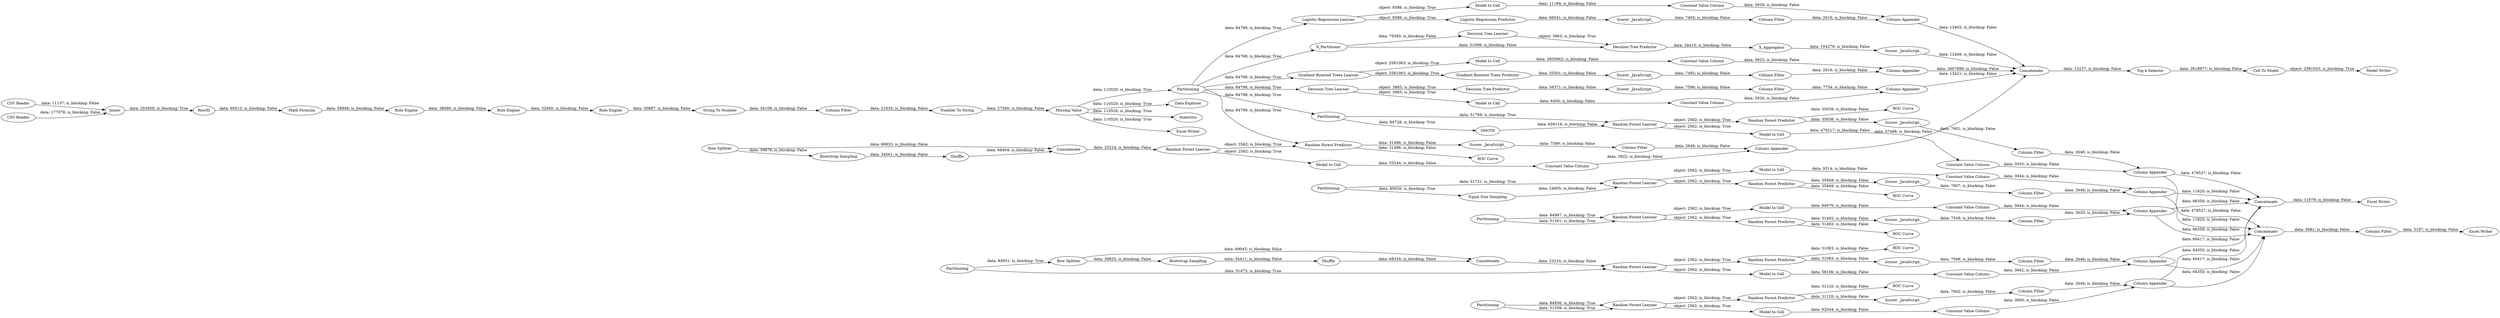 digraph {
	"4495721683509638667_705" [label="Column Filter"]
	"2206184487343888290_2" [label="Random Forest Predictor"]
	"1483853383622001634_5" [label="Scorer _JavaScript_"]
	"7724518090439270941_803" [label="Decision Tree Learner"]
	"-1954402916328432326_16" [label="Decision Tree Learner"]
	"-3384942179569814815_716" [label="Column Filter"]
	"-6788795181484956654_2" [label="Random Forest Predictor"]
	"3070698666416679313_805" [label="Excel Writer"]
	"-8066415478211274435_21" [label="Number To String"]
	"-8066415478211274435_7" [label="Math Formula"]
	"4495721683509638667_757" [label="Column Appender"]
	"-1954402916328432326_2" [label=X_Partitioner]
	"-8066415478211274435_8" [label=RowID]
	"-3384942179569814815_719" [label="Column Appender"]
	"-3384942179569814815_715" [label="Constant Value Column"]
	"-6788795181484956654_5" [label="Scorer _JavaScript_"]
	"2206184487343888290_1" [label="Random Forest Learner"]
	"4495721683509638667_5" [label="Scorer _JavaScript_"]
	"-7348890177599016207_4" [label="ROC Curve"]
	"-6788795181484956654_706" [label="Constant Value Column"]
	"2206184487343888290_4" [label="ROC Curve"]
	"2206184487343888290_757" [label="Column Appender"]
	"4495721683509638667_793" [label="Bootstrap Sampling"]
	"1483853383622001634_4" [label="ROC Curve"]
	"-1954402916328432326_805" [label="Scorer _JavaScript_"]
	"-8066415478211274435_15" [label=Partitioning]
	"-1954402916328432326_1" [label=X_Aggregator]
	"7724518090439270941_804" [label="Decision Tree Predictor"]
	"4495721683509638667_2" [label="Random Forest Predictor"]
	"1158077989996660039_757" [label="Column Appender"]
	"-7348890177599016207_2" [label="Random Forest Predictor"]
	"7724518090439270941_718" [label="Model to Cell"]
	"3070698666416679313_786" [label=Partitioning]
	"3070698666416679313_799" [label=Concatenate]
	"3070698666416679313_798" [label=Concatenate]
	"3070698666416679313_796" [label=Partitioning]
	"-5597793955598221493_756" [label="Model to Cell"]
	"-6788795181484956654_4" [label="ROC Curve"]
	"1483853383622001634_705" [label="Column Filter"]
	"-3384942179569814815_713" [label="Logistic Regression Predictor"]
	"-8066415478211274435_5" [label="String To Number"]
	"-5597793955598221493_780" [label="Scorer _JavaScript_"]
	"-8066415478211274435_11" [label="Missing Value"]
	"-7348890177599016207_756" [label="Model to Cell"]
	"-7348890177599016207_5" [label="Scorer _JavaScript_"]
	"-5597793955598221493_779" [label="Gradient Boosted Trees Learner"]
	"1483853383622001634_706" [label="Constant Value Column"]
	"-6788795181484956654_757" [label="Column Appender"]
	"-5597793955598221493_757" [label="Column Appender"]
	"-7348890177599016207_706" [label="Constant Value Column"]
	"-8066415478211274435_3" [label="Data Explorer"]
	"2206184487343888290_705" [label="Column Filter"]
	"7724518090439270941_715" [label="Constant Value Column"]
	"-8066415478211274435_17" [label="CSV Reader"]
	"-3384942179569814815_708" [label="Scorer _JavaScript_"]
	"1483853383622001634_1" [label="Random Forest Learner"]
	"1158077989996660039_756" [label="Model to Cell"]
	"-8066415478211274435_13" [label="Rule Engine"]
	"1158077989996660039_706" [label="Constant Value Column"]
	"-3384942179569814815_712" [label="Logistic Regression Learner"]
	"-8066415478211274435_18" [label=Joiner]
	"4495721683509638667_4" [label="ROC Curve"]
	"-8066415478211274435_20" [label="Column Filter"]
	"-5597793955598221493_705" [label="Column Filter"]
	"4495721683509638667_1" [label="Random Forest Learner"]
	"1483853383622001634_756" [label="Model to Cell"]
	"1483853383622001634_2" [label="Random Forest Predictor"]
	"3070698666416679313_801" [label=Partitioning]
	"-8066415478211274435_22" [label="Rule Engine"]
	"-5597793955598221493_706" [label="Constant Value Column"]
	"3070698666416679313_792" [label=Partitioning]
	"-6788795181484956654_705" [label="Column Filter"]
	"1158077989996660039_5" [label="Scorer _JavaScript_"]
	"4495721683509638667_706" [label="Constant Value Column"]
	"-1954402916328432326_15" [label="Decision Tree Predictor"]
	"2206184487343888290_756" [label="Model to Cell"]
	"-6788795181484956654_1" [label="Random Forest Learner"]
	"-8066415478211274435_16" [label="CSV Reader"]
	"3070698666416679313_803" [label=Partitioning]
	"-7348890177599016207_757" [label="Column Appender"]
	"3070698666416679313_794" [label=Shuffle]
	"3070698666416679313_806" [label="Excel Writer"]
	"9091382843770261644_768" [label=Concatenate]
	"4495721683509638667_791" [label="Row Splitter"]
	"-5597793955598221493_781" [label="Gradient Boosted Trees Predictor"]
	"3070698666416679313_793" [label="Bootstrap Sampling"]
	"7724518090439270941_719" [label="Column Appender"]
	"1158077989996660039_4" [label="ROC Curve"]
	"3070698666416679313_791" [label="Row Splitter"]
	"-8066415478211274435_2" [label=Statistics]
	"2206184487343888290_706" [label="Constant Value Column"]
	"2206184487343888290_5" [label="Scorer _JavaScript_"]
	"1158077989996660039_2" [label="Random Forest Predictor"]
	"3070698666416679313_797" [label="Equal Size Sampling"]
	"3070698666416679313_807" [label="Column Filter"]
	"-3384942179569814815_718" [label="Model to Cell"]
	"9091382843770261644_769" [label="Model Writer"]
	"1158077989996660039_705" [label="Column Filter"]
	"-7348890177599016207_705" [label="Column Filter"]
	"-6788795181484956654_756" [label="Model to Cell"]
	"7724518090439270941_708" [label="Scorer _JavaScript_"]
	"1483853383622001634_757" [label="Column Appender"]
	"7724518090439270941_716" [label="Column Filter"]
	"4495721683509638667_794" [label=Shuffle]
	"-8066415478211274435_23" [label="Rule Engine"]
	"3070698666416679313_795" [label=Concatenate]
	"4495721683509638667_756" [label="Model to Cell"]
	"9091382843770261644_758" [label="Cell To Model"]
	"9091382843770261644_770" [label="Top k Selector"]
	"-7348890177599016207_1" [label="Random Forest Learner"]
	"4495721683509638667_795" [label=Concatenate]
	"-8066415478211274435_24" [label="Excel Writer"]
	"3070698666416679313_787" [label=SMOTE]
	"1158077989996660039_1" [label="Random Forest Learner"]
	"-7348890177599016207_706" -> "-7348890177599016207_757" [label="data: 3933; is_blocking: False"]
	"-1954402916328432326_2" -> "-1954402916328432326_15" [label="data: 31099; is_blocking: False"]
	"1158077989996660039_1" -> "1158077989996660039_2" [label="object: 2562; is_blocking: True"]
	"-3384942179569814815_715" -> "-3384942179569814815_719" [label="data: 3929; is_blocking: False"]
	"2206184487343888290_2" -> "2206184487343888290_4" [label="data: 31083; is_blocking: False"]
	"1483853383622001634_756" -> "1483853383622001634_706" [label="data: 64070; is_blocking: False"]
	"7724518090439270941_715" -> "7724518090439270941_719" [label="data: 3920; is_blocking: False"]
	"4495721683509638667_794" -> "4495721683509638667_795" [label="data: 68404; is_blocking: False"]
	"-8066415478211274435_23" -> "-8066415478211274435_5" [label="data: 30887; is_blocking: False"]
	"4495721683509638667_5" -> "4495721683509638667_705" [label="data: 7599; is_blocking: False"]
	"4495721683509638667_1" -> "4495721683509638667_756" [label="object: 2562; is_blocking: True"]
	"1483853383622001634_705" -> "1483853383622001634_757" [label="data: 2620; is_blocking: False"]
	"4495721683509638667_1" -> "4495721683509638667_2" [label="object: 2562; is_blocking: True"]
	"-8066415478211274435_7" -> "-8066415478211274435_13" [label="data: 58948; is_blocking: False"]
	"7724518090439270941_708" -> "7724518090439270941_716" [label="data: 7598; is_blocking: False"]
	"1158077989996660039_756" -> "1158077989996660039_706" [label="data: 62044; is_blocking: False"]
	"1158077989996660039_705" -> "1158077989996660039_757" [label="data: 2646; is_blocking: False"]
	"-8066415478211274435_11" -> "-8066415478211274435_2" [label="data: 110520; is_blocking: True"]
	"4495721683509638667_757" -> "9091382843770261644_768" [label="data: 57496; is_blocking: False"]
	"7724518090439270941_718" -> "7724518090439270941_715" [label="data: 6450; is_blocking: False"]
	"-1954402916328432326_1" -> "-1954402916328432326_805" [label="data: 104276; is_blocking: False"]
	"1483853383622001634_2" -> "1483853383622001634_5" [label="data: 31492; is_blocking: False"]
	"2206184487343888290_706" -> "2206184487343888290_757" [label="data: 3942; is_blocking: False"]
	"-1954402916328432326_805" -> "9091382843770261644_768" [label="data: 12409; is_blocking: False"]
	"-6788795181484956654_1" -> "-6788795181484956654_756" [label="object: 2562; is_blocking: True"]
	"-6788795181484956654_756" -> "-6788795181484956654_706" [label="data: 9314; is_blocking: False"]
	"-5597793955598221493_781" -> "-5597793955598221493_780" [label="data: 35501; is_blocking: False"]
	"-1954402916328432326_2" -> "-1954402916328432326_16" [label="data: 79385; is_blocking: False"]
	"1483853383622001634_5" -> "1483853383622001634_705" [label="data: 7548; is_blocking: False"]
	"3070698666416679313_794" -> "3070698666416679313_795" [label="data: 68334; is_blocking: False"]
	"-8066415478211274435_11" -> "-8066415478211274435_24" [label="data: 110520; is_blocking: True"]
	"-1954402916328432326_16" -> "-1954402916328432326_15" [label="object: 3963; is_blocking: True"]
	"3070698666416679313_793" -> "3070698666416679313_794" [label="data: 34411; is_blocking: False"]
	"3070698666416679313_795" -> "2206184487343888290_1" [label="data: 23224; is_blocking: False"]
	"9091382843770261644_770" -> "9091382843770261644_758" [label="data: 2618977; is_blocking: False"]
	"1483853383622001634_757" -> "3070698666416679313_798" [label="data: 66358; is_blocking: False"]
	"3070698666416679313_803" -> "1483853383622001634_1" [label="data: 84997; is_blocking: True"]
	"2206184487343888290_757" -> "3070698666416679313_798" [label="data: 60417; is_blocking: False"]
	"2206184487343888290_1" -> "2206184487343888290_756" [label="object: 2562; is_blocking: True"]
	"4495721683509638667_795" -> "4495721683509638667_1" [label="data: 23224; is_blocking: False"]
	"-7348890177599016207_2" -> "-7348890177599016207_4" [label="data: 35038; is_blocking: False"]
	"4495721683509638667_2" -> "4495721683509638667_4" [label="data: 31486; is_blocking: False"]
	"3070698666416679313_787" -> "-7348890177599016207_1" [label="data: 659116; is_blocking: False"]
	"1483853383622001634_1" -> "1483853383622001634_756" [label="object: 2562; is_blocking: True"]
	"3070698666416679313_797" -> "-6788795181484956654_1" [label="data: 24005; is_blocking: False"]
	"-7348890177599016207_1" -> "-7348890177599016207_2" [label="object: 2562; is_blocking: True"]
	"-5597793955598221493_756" -> "-5597793955598221493_706" [label="data: 2605662; is_blocking: False"]
	"-8066415478211274435_11" -> "-8066415478211274435_3" [label="data: 110520; is_blocking: True"]
	"-6788795181484956654_2" -> "-6788795181484956654_4" [label="data: 35849; is_blocking: False"]
	"-8066415478211274435_15" -> "3070698666416679313_786" [label="data: 84798; is_blocking: True"]
	"2206184487343888290_705" -> "2206184487343888290_757" [label="data: 2646; is_blocking: False"]
	"-7348890177599016207_757" -> "3070698666416679313_799" [label="data: 478527; is_blocking: False"]
	"2206184487343888290_756" -> "2206184487343888290_706" [label="data: 58106; is_blocking: False"]
	"-8066415478211274435_5" -> "-8066415478211274435_20" [label="data: 34108; is_blocking: False"]
	"9091382843770261644_758" -> "9091382843770261644_769" [label="object: 2581053; is_blocking: True"]
	"-7348890177599016207_5" -> "-7348890177599016207_705" [label="data: 7601; is_blocking: False"]
	"7724518090439270941_719" -> "9091382843770261644_768" [label="data: 13421; is_blocking: False"]
	"3070698666416679313_801" -> "1158077989996660039_1" [label="data: 84956; is_blocking: True"]
	"1158077989996660039_1" -> "1158077989996660039_756" [label="object: 2562; is_blocking: True"]
	"1158077989996660039_757" -> "3070698666416679313_798" [label="data: 64355; is_blocking: False"]
	"1158077989996660039_2" -> "1158077989996660039_4" [label="data: 31120; is_blocking: False"]
	"7724518090439270941_803" -> "7724518090439270941_718" [label="object: 3885; is_blocking: True"]
	"-5597793955598221493_705" -> "-5597793955598221493_757" [label="data: 2616; is_blocking: False"]
	"-8066415478211274435_15" -> "-1954402916328432326_2" [label="data: 84798; is_blocking: True"]
	"2206184487343888290_757" -> "3070698666416679313_799" [label="data: 60417; is_blocking: False"]
	"-3384942179569814815_716" -> "-3384942179569814815_719" [label="data: 2616; is_blocking: False"]
	"7724518090439270941_804" -> "7724518090439270941_708" [label="data: 56371; is_blocking: False"]
	"-7348890177599016207_705" -> "-7348890177599016207_757" [label="data: 2646; is_blocking: False"]
	"9091382843770261644_768" -> "9091382843770261644_770" [label="data: 15237; is_blocking: False"]
	"-6788795181484956654_705" -> "-6788795181484956654_757" [label="data: 2648; is_blocking: False"]
	"-8066415478211274435_8" -> "-8066415478211274435_7" [label="data: 60512; is_blocking: False"]
	"-3384942179569814815_719" -> "9091382843770261644_768" [label="data: 13402; is_blocking: False"]
	"-8066415478211274435_21" -> "-8066415478211274435_11" [label="data: 27560; is_blocking: False"]
	"7724518090439270941_716" -> "7724518090439270941_719" [label="data: 7754; is_blocking: False"]
	"3070698666416679313_803" -> "1483853383622001634_1" [label="data: 51561; is_blocking: True"]
	"-8066415478211274435_15" -> "7724518090439270941_803" [label="data: 84798; is_blocking: True"]
	"-7348890177599016207_2" -> "-7348890177599016207_5" [label="data: 35038; is_blocking: False"]
	"-5597793955598221493_706" -> "-5597793955598221493_757" [label="data: 3923; is_blocking: False"]
	"3070698666416679313_796" -> "3070698666416679313_797" [label="data: 85026; is_blocking: True"]
	"2206184487343888290_5" -> "2206184487343888290_705" [label="data: 7598; is_blocking: False"]
	"-6788795181484956654_706" -> "-6788795181484956654_757" [label="data: 3944; is_blocking: False"]
	"3070698666416679313_792" -> "2206184487343888290_1" [label="data: 51473; is_blocking: True"]
	"4495721683509638667_791" -> "4495721683509638667_793" [label="data: 39879; is_blocking: False"]
	"-5597793955598221493_779" -> "-5597793955598221493_756" [label="object: 2581063; is_blocking: True"]
	"-8066415478211274435_13" -> "-8066415478211274435_22" [label="data: 38090; is_blocking: False"]
	"-3384942179569814815_712" -> "-3384942179569814815_713" [label="object: 8586; is_blocking: True"]
	"-7348890177599016207_756" -> "-7348890177599016207_706" [label="data: 476217; is_blocking: False"]
	"-8066415478211274435_22" -> "-8066415478211274435_23" [label="data: 32940; is_blocking: False"]
	"4495721683509638667_756" -> "4495721683509638667_706" [label="data: 55244; is_blocking: False"]
	"-3384942179569814815_712" -> "-3384942179569814815_718" [label="object: 8586; is_blocking: True"]
	"-8066415478211274435_15" -> "-3384942179569814815_712" [label="data: 84798; is_blocking: True"]
	"1483853383622001634_2" -> "1483853383622001634_4" [label="data: 31492; is_blocking: False"]
	"-5597793955598221493_779" -> "-5597793955598221493_781" [label="object: 2581063; is_blocking: True"]
	"3070698666416679313_786" -> "3070698666416679313_787" [label="data: 84728; is_blocking: True"]
	"-8066415478211274435_15" -> "4495721683509638667_2" [label="data: 84798; is_blocking: True"]
	"3070698666416679313_801" -> "1158077989996660039_1" [label="data: 51558; is_blocking: True"]
	"1483853383622001634_757" -> "3070698666416679313_799" [label="data: 66358; is_blocking: False"]
	"-6788795181484956654_1" -> "-6788795181484956654_2" [label="object: 2562; is_blocking: True"]
	"-3384942179569814815_718" -> "-3384942179569814815_715" [label="data: 11194; is_blocking: False"]
	"1158077989996660039_5" -> "1158077989996660039_705" [label="data: 7602; is_blocking: False"]
	"3070698666416679313_791" -> "3070698666416679313_793" [label="data: 39825; is_blocking: False"]
	"4495721683509638667_2" -> "4495721683509638667_5" [label="data: 31486; is_blocking: False"]
	"4495721683509638667_793" -> "4495721683509638667_794" [label="data: 34561; is_blocking: False"]
	"-1954402916328432326_15" -> "-1954402916328432326_1" [label="data: 34410; is_blocking: False"]
	"-3384942179569814815_708" -> "-3384942179569814815_716" [label="data: 7493; is_blocking: False"]
	"-6788795181484956654_757" -> "3070698666416679313_799" [label="data: 11620; is_blocking: False"]
	"3070698666416679313_798" -> "3070698666416679313_807" [label="data: 5681; is_blocking: False"]
	"4495721683509638667_705" -> "4495721683509638667_757" [label="data: 2646; is_blocking: False"]
	"-3384942179569814815_713" -> "-3384942179569814815_708" [label="data: 66541; is_blocking: False"]
	"-8066415478211274435_11" -> "-8066415478211274435_15" [label="data: 110520; is_blocking: True"]
	"-8066415478211274435_20" -> "-8066415478211274435_21" [label="data: 21635; is_blocking: False"]
	"-6788795181484956654_757" -> "3070698666416679313_798" [label="data: 11620; is_blocking: False"]
	"1483853383622001634_706" -> "1483853383622001634_757" [label="data: 3944; is_blocking: False"]
	"4495721683509638667_706" -> "4495721683509638667_757" [label="data: 3922; is_blocking: False"]
	"3070698666416679313_791" -> "3070698666416679313_795" [label="data: 69045; is_blocking: False"]
	"3070698666416679313_807" -> "3070698666416679313_805" [label="data: 5187; is_blocking: False"]
	"1158077989996660039_706" -> "1158077989996660039_757" [label="data: 3950; is_blocking: False"]
	"4495721683509638667_791" -> "4495721683509638667_795" [label="data: 68833; is_blocking: False"]
	"7724518090439270941_803" -> "7724518090439270941_804" [label="object: 3885; is_blocking: True"]
	"-5597793955598221493_757" -> "9091382843770261644_768" [label="data: 2607890; is_blocking: False"]
	"-8066415478211274435_17" -> "-8066415478211274435_18" [label="data: 11137; is_blocking: False"]
	"-7348890177599016207_1" -> "-7348890177599016207_756" [label="object: 2562; is_blocking: True"]
	"1158077989996660039_2" -> "1158077989996660039_5" [label="data: 31120; is_blocking: False"]
	"3070698666416679313_786" -> "-7348890177599016207_1" [label="data: 51769; is_blocking: True"]
	"-8066415478211274435_16" -> "-8066415478211274435_18" [label="data: 177078; is_blocking: False"]
	"-6788795181484956654_5" -> "-6788795181484956654_705" [label="data: 7607; is_blocking: False"]
	"3070698666416679313_796" -> "-6788795181484956654_1" [label="data: 51721; is_blocking: True"]
	"-8066415478211274435_18" -> "-8066415478211274435_8" [label="data: 202859; is_blocking: True"]
	"-5597793955598221493_780" -> "-5597793955598221493_705" [label="data: 7493; is_blocking: False"]
	"-8066415478211274435_15" -> "-5597793955598221493_779" [label="data: 84798; is_blocking: True"]
	"2206184487343888290_2" -> "2206184487343888290_5" [label="data: 31083; is_blocking: False"]
	"3070698666416679313_799" -> "3070698666416679313_806" [label="data: 11979; is_blocking: False"]
	"-7348890177599016207_757" -> "3070698666416679313_798" [label="data: 478527; is_blocking: False"]
	"3070698666416679313_792" -> "3070698666416679313_791" [label="data: 84951; is_blocking: True"]
	"2206184487343888290_1" -> "2206184487343888290_2" [label="object: 2562; is_blocking: True"]
	"1158077989996660039_757" -> "3070698666416679313_799" [label="data: 64355; is_blocking: False"]
	"-6788795181484956654_2" -> "-6788795181484956654_5" [label="data: 35849; is_blocking: False"]
	"1483853383622001634_1" -> "1483853383622001634_2" [label="object: 2562; is_blocking: True"]
	rankdir=LR
}
